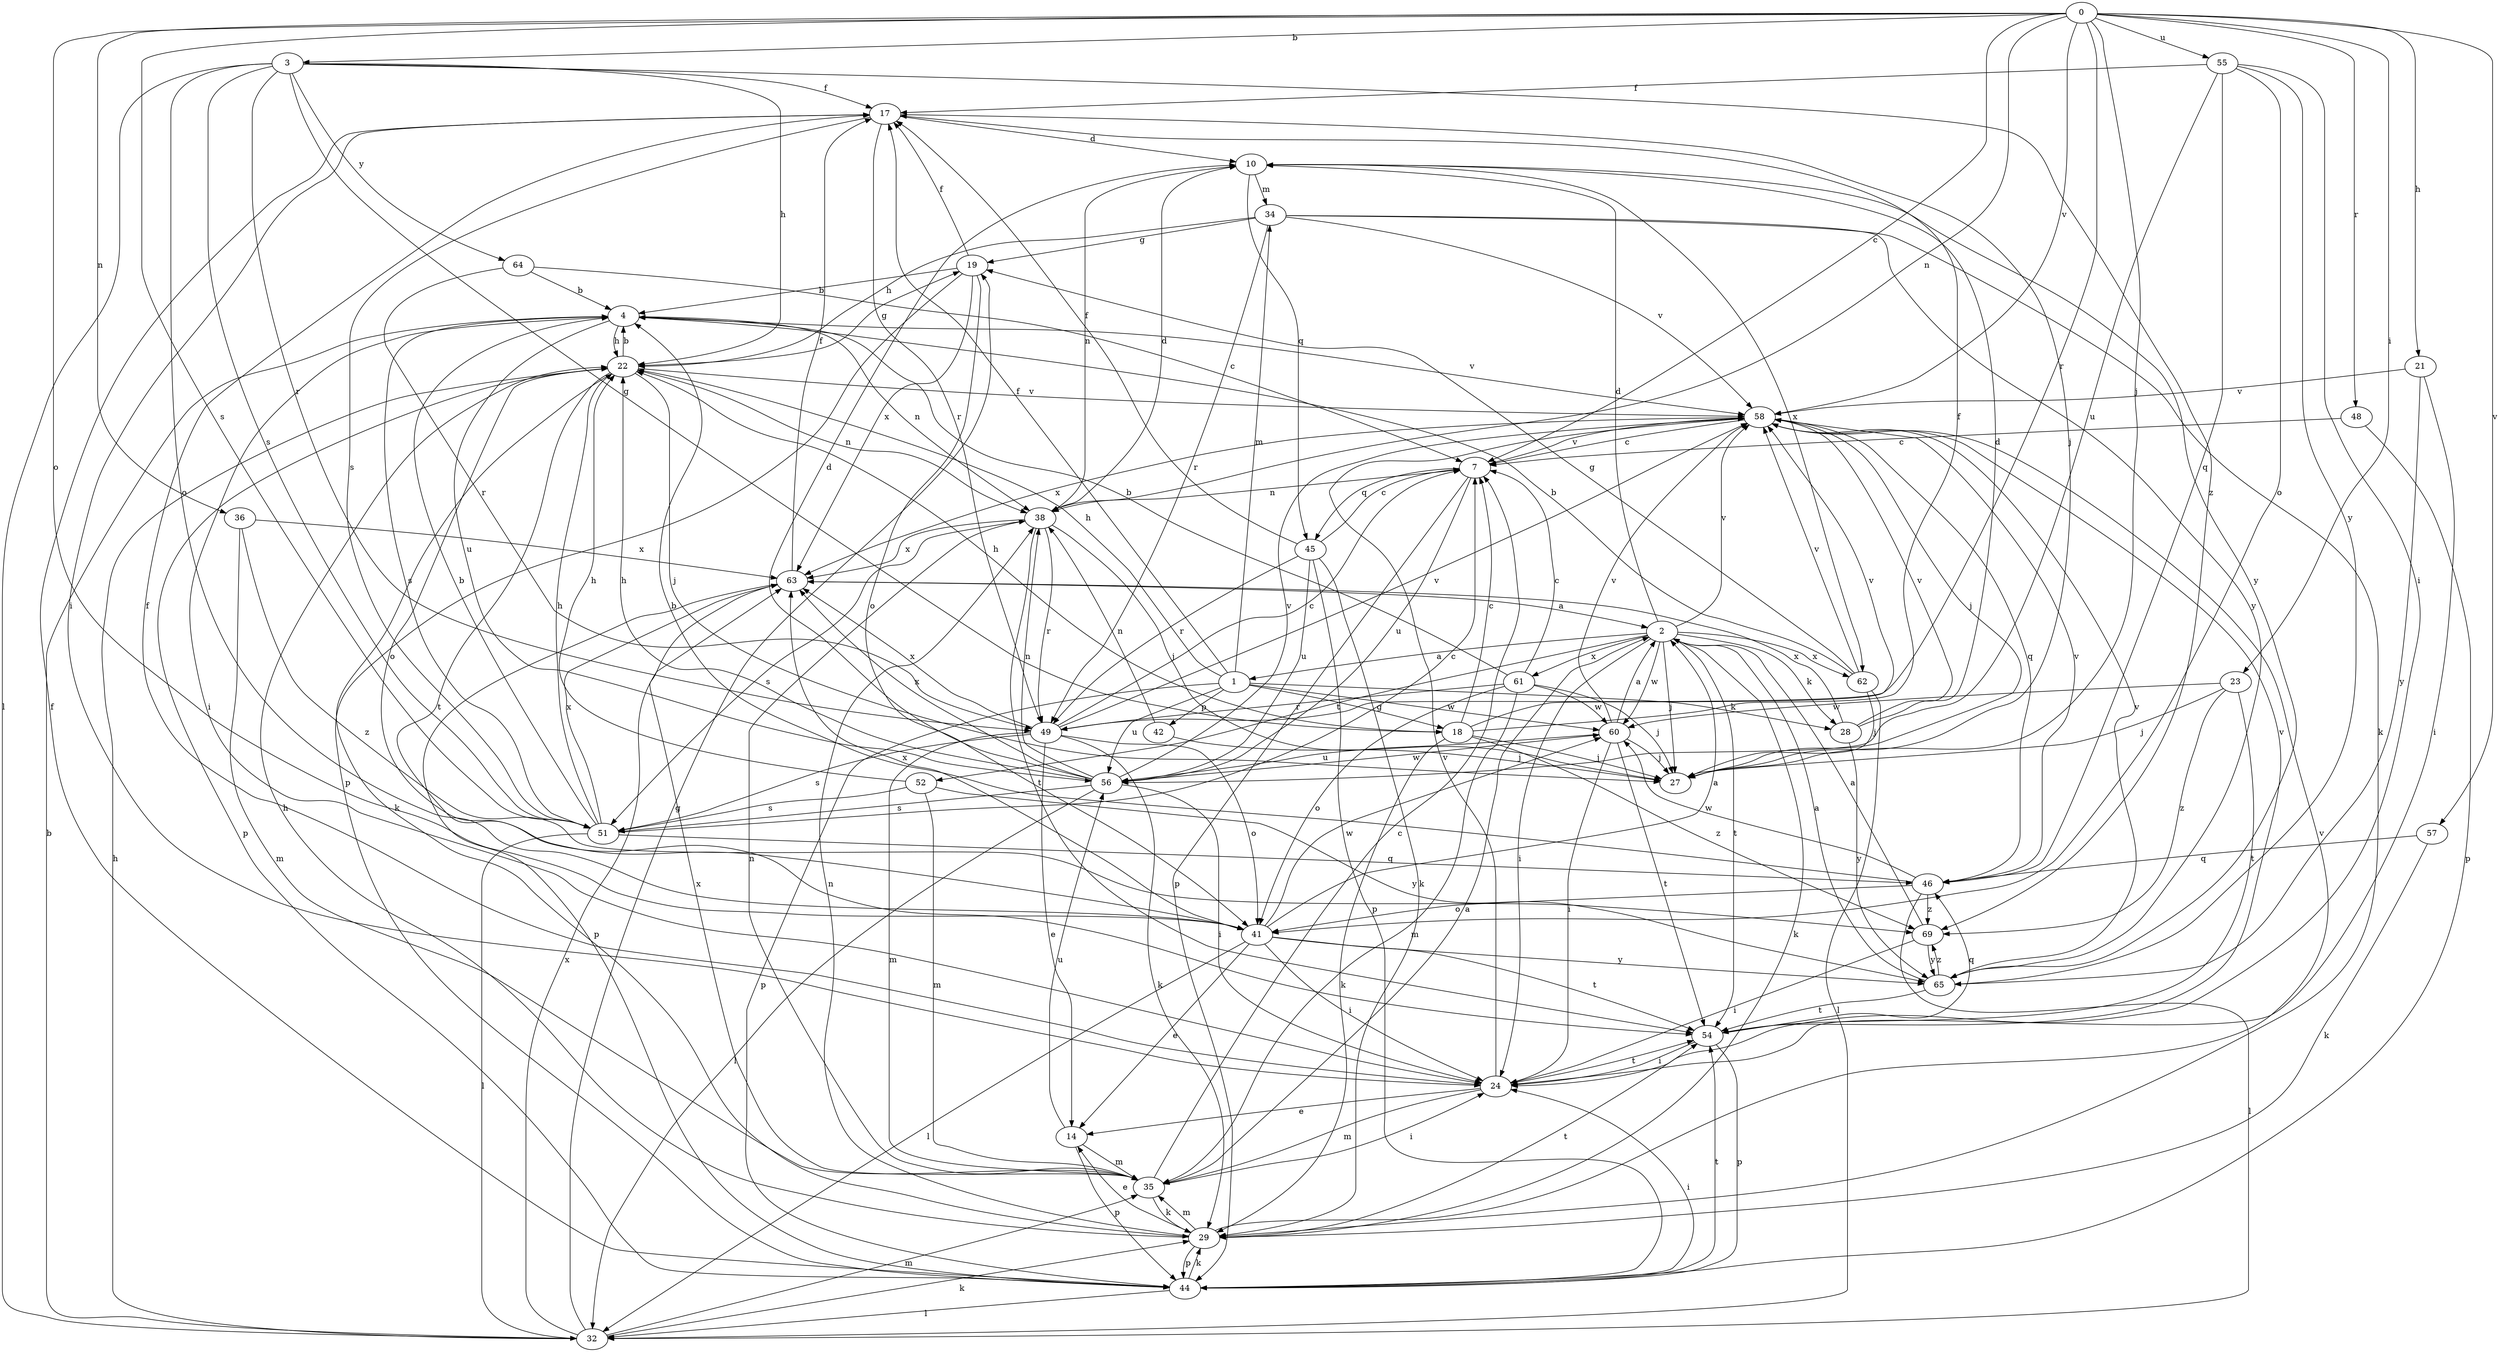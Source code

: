 strict digraph  {
0;
1;
2;
3;
4;
7;
10;
14;
17;
18;
19;
21;
22;
23;
24;
27;
28;
29;
32;
34;
35;
36;
38;
41;
42;
44;
45;
46;
48;
49;
51;
52;
54;
55;
56;
57;
58;
60;
61;
62;
63;
64;
65;
69;
0 -> 3  [label=b];
0 -> 7  [label=c];
0 -> 21  [label=h];
0 -> 23  [label=i];
0 -> 27  [label=j];
0 -> 36  [label=n];
0 -> 38  [label=n];
0 -> 41  [label=o];
0 -> 48  [label=r];
0 -> 49  [label=r];
0 -> 51  [label=s];
0 -> 55  [label=u];
0 -> 57  [label=v];
0 -> 58  [label=v];
1 -> 17  [label=f];
1 -> 18  [label=g];
1 -> 22  [label=h];
1 -> 28  [label=k];
1 -> 34  [label=m];
1 -> 42  [label=p];
1 -> 44  [label=p];
1 -> 56  [label=u];
1 -> 60  [label=w];
2 -> 1  [label=a];
2 -> 10  [label=d];
2 -> 24  [label=i];
2 -> 27  [label=j];
2 -> 28  [label=k];
2 -> 29  [label=k];
2 -> 52  [label=t];
2 -> 54  [label=t];
2 -> 58  [label=v];
2 -> 60  [label=w];
2 -> 61  [label=x];
2 -> 62  [label=x];
3 -> 17  [label=f];
3 -> 18  [label=g];
3 -> 22  [label=h];
3 -> 32  [label=l];
3 -> 41  [label=o];
3 -> 49  [label=r];
3 -> 51  [label=s];
3 -> 64  [label=y];
3 -> 69  [label=z];
4 -> 22  [label=h];
4 -> 24  [label=i];
4 -> 38  [label=n];
4 -> 51  [label=s];
4 -> 56  [label=u];
4 -> 58  [label=v];
7 -> 38  [label=n];
7 -> 44  [label=p];
7 -> 45  [label=q];
7 -> 56  [label=u];
7 -> 58  [label=v];
10 -> 34  [label=m];
10 -> 38  [label=n];
10 -> 45  [label=q];
10 -> 62  [label=x];
10 -> 65  [label=y];
14 -> 35  [label=m];
14 -> 44  [label=p];
14 -> 56  [label=u];
17 -> 10  [label=d];
17 -> 24  [label=i];
17 -> 27  [label=j];
17 -> 49  [label=r];
17 -> 51  [label=s];
18 -> 7  [label=c];
18 -> 17  [label=f];
18 -> 22  [label=h];
18 -> 27  [label=j];
18 -> 29  [label=k];
18 -> 58  [label=v];
18 -> 69  [label=z];
19 -> 4  [label=b];
19 -> 17  [label=f];
19 -> 41  [label=o];
19 -> 44  [label=p];
19 -> 63  [label=x];
21 -> 24  [label=i];
21 -> 58  [label=v];
21 -> 65  [label=y];
22 -> 4  [label=b];
22 -> 19  [label=g];
22 -> 27  [label=j];
22 -> 29  [label=k];
22 -> 38  [label=n];
22 -> 41  [label=o];
22 -> 44  [label=p];
22 -> 54  [label=t];
22 -> 58  [label=v];
23 -> 27  [label=j];
23 -> 54  [label=t];
23 -> 60  [label=w];
23 -> 69  [label=z];
24 -> 14  [label=e];
24 -> 17  [label=f];
24 -> 35  [label=m];
24 -> 54  [label=t];
24 -> 58  [label=v];
28 -> 10  [label=d];
28 -> 58  [label=v];
28 -> 63  [label=x];
28 -> 65  [label=y];
29 -> 14  [label=e];
29 -> 22  [label=h];
29 -> 35  [label=m];
29 -> 38  [label=n];
29 -> 44  [label=p];
29 -> 54  [label=t];
29 -> 58  [label=v];
32 -> 4  [label=b];
32 -> 19  [label=g];
32 -> 22  [label=h];
32 -> 29  [label=k];
32 -> 35  [label=m];
32 -> 63  [label=x];
34 -> 19  [label=g];
34 -> 22  [label=h];
34 -> 29  [label=k];
34 -> 49  [label=r];
34 -> 58  [label=v];
34 -> 65  [label=y];
35 -> 2  [label=a];
35 -> 7  [label=c];
35 -> 24  [label=i];
35 -> 29  [label=k];
35 -> 38  [label=n];
35 -> 63  [label=x];
36 -> 35  [label=m];
36 -> 63  [label=x];
36 -> 69  [label=z];
38 -> 10  [label=d];
38 -> 27  [label=j];
38 -> 49  [label=r];
38 -> 51  [label=s];
38 -> 54  [label=t];
38 -> 63  [label=x];
41 -> 2  [label=a];
41 -> 14  [label=e];
41 -> 24  [label=i];
41 -> 32  [label=l];
41 -> 54  [label=t];
41 -> 60  [label=w];
41 -> 63  [label=x];
41 -> 65  [label=y];
42 -> 27  [label=j];
42 -> 38  [label=n];
44 -> 17  [label=f];
44 -> 24  [label=i];
44 -> 29  [label=k];
44 -> 32  [label=l];
44 -> 54  [label=t];
45 -> 7  [label=c];
45 -> 17  [label=f];
45 -> 29  [label=k];
45 -> 44  [label=p];
45 -> 49  [label=r];
45 -> 56  [label=u];
46 -> 4  [label=b];
46 -> 32  [label=l];
46 -> 41  [label=o];
46 -> 58  [label=v];
46 -> 60  [label=w];
46 -> 69  [label=z];
48 -> 7  [label=c];
48 -> 44  [label=p];
49 -> 7  [label=c];
49 -> 14  [label=e];
49 -> 29  [label=k];
49 -> 35  [label=m];
49 -> 41  [label=o];
49 -> 51  [label=s];
49 -> 58  [label=v];
49 -> 63  [label=x];
51 -> 4  [label=b];
51 -> 7  [label=c];
51 -> 22  [label=h];
51 -> 32  [label=l];
51 -> 46  [label=q];
51 -> 63  [label=x];
52 -> 22  [label=h];
52 -> 35  [label=m];
52 -> 51  [label=s];
52 -> 65  [label=y];
54 -> 24  [label=i];
54 -> 44  [label=p];
54 -> 46  [label=q];
54 -> 58  [label=v];
55 -> 17  [label=f];
55 -> 24  [label=i];
55 -> 41  [label=o];
55 -> 46  [label=q];
55 -> 56  [label=u];
55 -> 65  [label=y];
56 -> 10  [label=d];
56 -> 22  [label=h];
56 -> 24  [label=i];
56 -> 32  [label=l];
56 -> 38  [label=n];
56 -> 51  [label=s];
56 -> 58  [label=v];
56 -> 60  [label=w];
56 -> 63  [label=x];
57 -> 29  [label=k];
57 -> 46  [label=q];
58 -> 7  [label=c];
58 -> 27  [label=j];
58 -> 46  [label=q];
58 -> 63  [label=x];
60 -> 2  [label=a];
60 -> 24  [label=i];
60 -> 27  [label=j];
60 -> 54  [label=t];
60 -> 56  [label=u];
60 -> 58  [label=v];
61 -> 4  [label=b];
61 -> 7  [label=c];
61 -> 27  [label=j];
61 -> 35  [label=m];
61 -> 41  [label=o];
61 -> 49  [label=r];
61 -> 60  [label=w];
62 -> 4  [label=b];
62 -> 19  [label=g];
62 -> 27  [label=j];
62 -> 32  [label=l];
62 -> 58  [label=v];
63 -> 2  [label=a];
63 -> 17  [label=f];
63 -> 44  [label=p];
64 -> 4  [label=b];
64 -> 7  [label=c];
64 -> 49  [label=r];
65 -> 2  [label=a];
65 -> 54  [label=t];
65 -> 58  [label=v];
65 -> 69  [label=z];
69 -> 2  [label=a];
69 -> 24  [label=i];
69 -> 65  [label=y];
}
